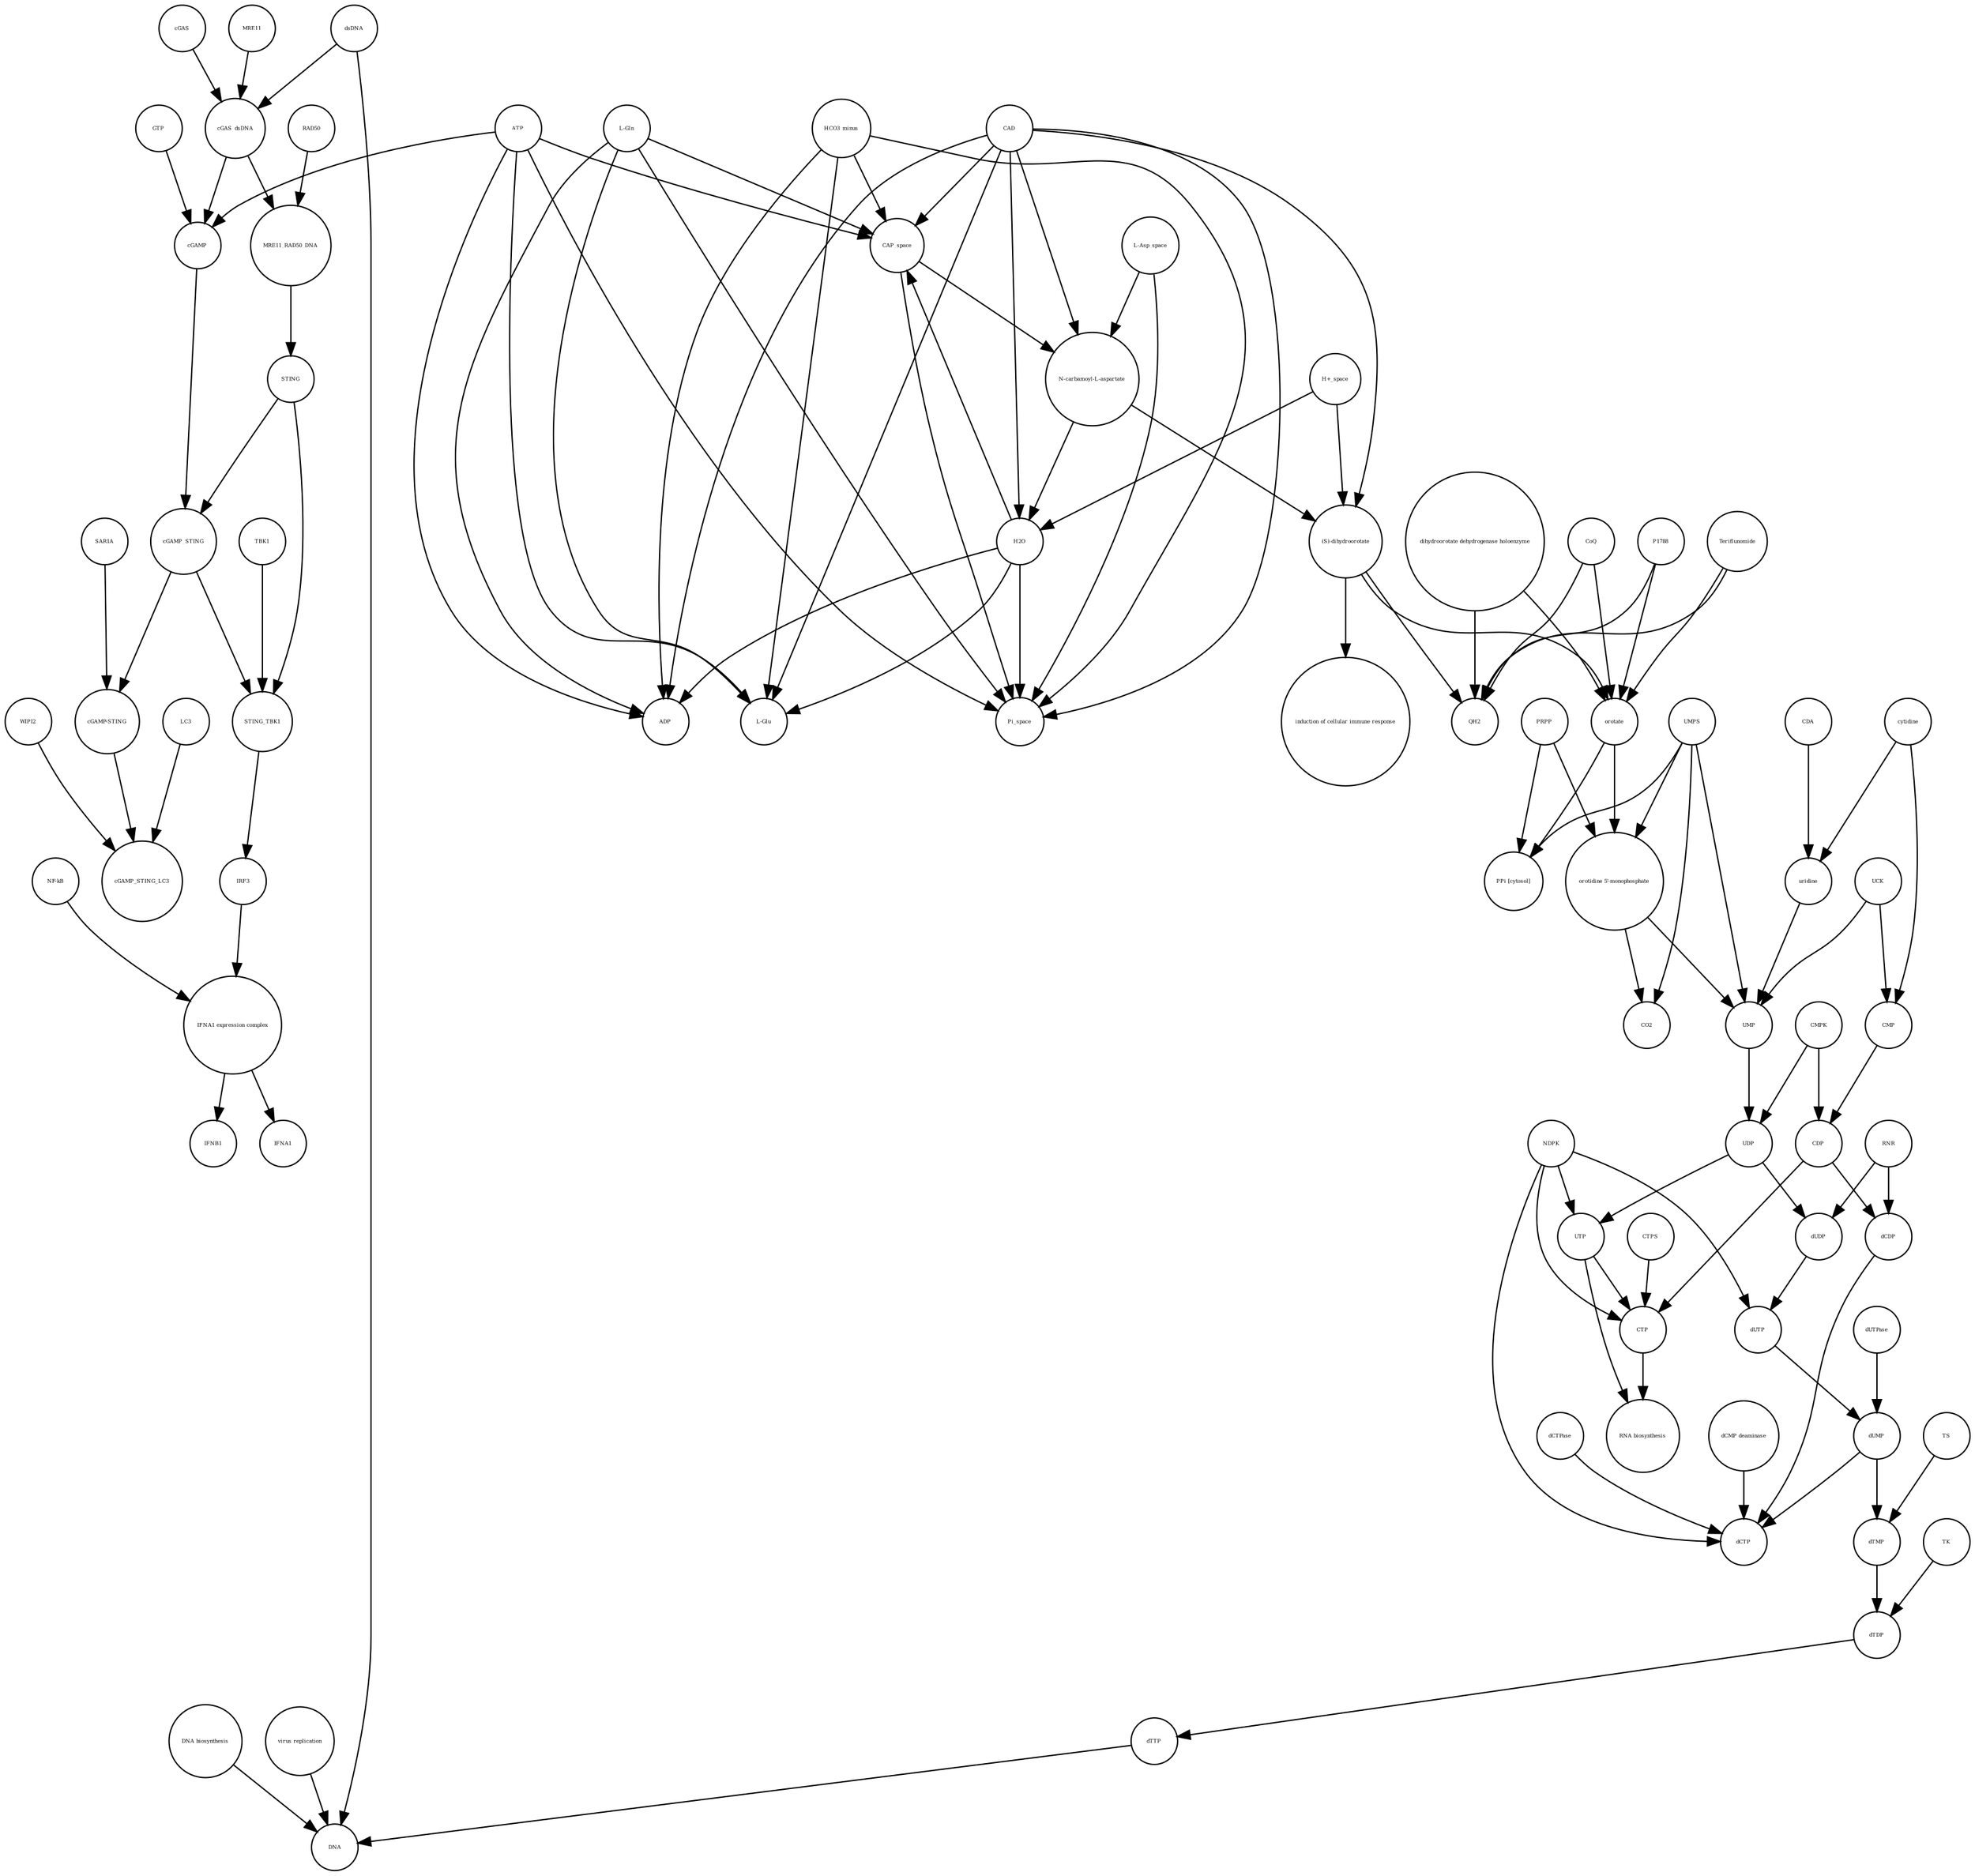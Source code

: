 strict digraph  {
UTP [annotation="", bipartite=0, cls="simple chemical", fontsize=4, label=UTP, shape=circle];
"RNA biosynthesis" [annotation="urn_miriam_obo.go_GO%3A0032774", bipartite=0, cls=phenotype, fontsize=4, label="RNA biosynthesis", shape=circle];
CTP [annotation="", bipartite=0, cls="simple chemical", fontsize=4, label=CTP, shape=circle];
"(S)-dihydroorotate" [annotation="", bipartite=0, cls="simple chemical", fontsize=4, label="(S)-dihydroorotate", shape=circle];
"induction of cellular immune response" [annotation="", bipartite=0, cls=phenotype, fontsize=4, label="induction of cellular immune response", shape=circle];
CAD [annotation="", bipartite=0, cls=macromolecule, fontsize=4, label=CAD, shape=circle];
ATP [annotation="", bipartite=0, cls="simple chemical", fontsize=4, label=ATP, shape=circle];
IFNA1 [annotation="", bipartite=0, cls="nucleic acid feature", fontsize=4, label=IFNA1, shape=circle];
cytidine [annotation="", bipartite=0, cls="simple chemical", fontsize=4, label=cytidine, shape=circle];
"dCMP deaminase" [annotation="", bipartite=0, cls=macromolecule, fontsize=4, label="dCMP deaminase", shape=circle];
STING_TBK1 [annotation="", bipartite=0, cls=complex, fontsize=4, label=STING_TBK1, shape=circle];
"IFNA1 expression complex" [annotation="", bipartite=0, cls=complex, fontsize=4, label="IFNA1 expression complex", shape=circle];
cGAMP_STING [annotation="", bipartite=0, cls=complex, fontsize=4, label=cGAMP_STING, shape=circle];
UCK [annotation="", bipartite=0, cls=macromolecule, fontsize=4, label=UCK, shape=circle];
CO2 [annotation="", bipartite=0, cls="simple chemical", fontsize=4, label=CO2, shape=circle];
dCDP [annotation="", bipartite=0, cls="simple chemical", fontsize=4, label=dCDP, shape=circle];
"orotidine 5'-monophosphate" [annotation="", bipartite=0, cls="simple chemical", fontsize=4, label="orotidine 5'-monophosphate", shape=circle];
CDP [annotation="", bipartite=0, cls="simple chemical", fontsize=4, label=CDP, shape=circle];
"DNA biosynthesis" [annotation="urn_miriam_obo.go_GO%3A0071897", bipartite=0, cls=phenotype, fontsize=4, label="DNA biosynthesis", shape=circle];
"L-Gln" [annotation="", bipartite=0, cls="simple chemical", fontsize=4, label="L-Gln", shape=circle];
"L-Glu" [annotation="", bipartite=0, cls="simple chemical", fontsize=4, label="L-Glu", shape=circle];
Pi_space [annotation="", bipartite=0, cls="simple chemical", fontsize=4, label=Pi_space, shape=circle];
"dihydroorotate dehydrogenase holoenzyme" [annotation="", bipartite=0, cls="simple chemical", fontsize=4, label="dihydroorotate dehydrogenase holoenzyme", shape=circle];
dUTP [annotation="", bipartite=0, cls="simple chemical", fontsize=4, label=dUTP, shape=circle];
LC3 [annotation="", bipartite=0, cls=macromolecule, fontsize=4, label=LC3, shape=circle];
dCTPase [annotation="", bipartite=0, cls=macromolecule, fontsize=4, label=dCTPase, shape=circle];
MRE11 [annotation="", bipartite=0, cls="macromolecule multimer", fontsize=4, label=MRE11, shape=circle];
RAD50 [annotation="", bipartite=0, cls="macromolecule multimer", fontsize=4, label=RAD50, shape=circle];
dUTPase [annotation="", bipartite=0, cls=macromolecule, fontsize=4, label=dUTPase, shape=circle];
dTDP [annotation="", bipartite=0, cls="simple chemical", fontsize=4, label=dTDP, shape=circle];
CDA [annotation="", bipartite=0, cls=macromolecule, fontsize=4, label=CDA, shape=circle];
HCO3_minus [annotation="", bipartite=0, cls="simple chemical", fontsize=4, label=HCO3_minus, shape=circle];
UDP [annotation="", bipartite=0, cls="simple chemical", fontsize=4, label=UDP, shape=circle];
cGAS_dsDNA [annotation="", bipartite=0, cls=complex, fontsize=4, label=cGAS_dsDNA, shape=circle];
CoQ [annotation="", bipartite=0, cls="simple chemical", fontsize=4, label=CoQ, shape=circle];
GTP [annotation="", bipartite=0, cls="simple chemical", fontsize=4, label=GTP, shape=circle];
IRF3 [annotation="", bipartite=0, cls="macromolecule multimer", fontsize=4, label=IRF3, shape=circle];
dTTP [annotation="", bipartite=0, cls="simple chemical", fontsize=4, label=dTTP, shape=circle];
dTMP [annotation="", bipartite=0, cls="simple chemical", fontsize=4, label=dTMP, shape=circle];
dCTP [annotation="", bipartite=0, cls="simple chemical", fontsize=4, label=dCTP, shape=circle];
UMP [annotation="", bipartite=0, cls="simple chemical", fontsize=4, label=UMP, shape=circle];
"L-Asp_space" [annotation="", bipartite=0, cls="simple chemical", fontsize=4, label="L-Asp_space", shape=circle];
dUDP [annotation="", bipartite=0, cls="simple chemical", fontsize=4, label=dUDP, shape=circle];
uridine [annotation="", bipartite=0, cls="simple chemical", fontsize=4, label=uridine, shape=circle];
CMPK [annotation="", bipartite=0, cls=macromolecule, fontsize=4, label=CMPK, shape=circle];
orotate [annotation="", bipartite=0, cls="simple chemical", fontsize=4, label=orotate, shape=circle];
"virus replication" [annotation="", bipartite=0, cls=phenotype, fontsize=4, label="virus replication", shape=circle];
STING [annotation="", bipartite=0, cls="macromolecule multimer", fontsize=4, label=STING, shape=circle];
"NF-kB" [annotation="", bipartite=0, cls=complex, fontsize=4, label="NF-kB", shape=circle];
MRE11_RAD50_DNA [annotation="", bipartite=0, cls=complex, fontsize=4, label=MRE11_RAD50_DNA, shape=circle];
ADP [annotation="", bipartite=0, cls="simple chemical", fontsize=4, label=ADP, shape=circle];
DNA [annotation="", bipartite=0, cls="nucleic acid feature", fontsize=4, label=DNA, shape=circle];
dUMP [annotation="", bipartite=0, cls="simple chemical", fontsize=4, label=dUMP, shape=circle];
cGAS [annotation="", bipartite=0, cls=macromolecule, fontsize=4, label=cGAS, shape=circle];
"H+_space" [annotation="", bipartite=0, cls="simple chemical", fontsize=4, label="H+_space", shape=circle];
P1788 [annotation="", bipartite=0, cls="simple chemical", fontsize=4, label=P1788, shape=circle];
WIPI2 [annotation="", bipartite=0, cls=macromolecule, fontsize=4, label=WIPI2, shape=circle];
Teriflunomide [annotation="", bipartite=0, cls="simple chemical", fontsize=4, label=Teriflunomide, shape=circle];
PRPP [annotation="", bipartite=0, cls="simple chemical", fontsize=4, label=PRPP, shape=circle];
IFNB1 [annotation="", bipartite=0, cls="nucleic acid feature", fontsize=4, label=IFNB1, shape=circle];
TS [annotation="", bipartite=0, cls=macromolecule, fontsize=4, label=TS, shape=circle];
"cGAMP-STING" [annotation="", bipartite=0, cls=complex, fontsize=4, label="cGAMP-STING", shape=circle];
UMPS [annotation="", bipartite=0, cls="macromolecule multimer", fontsize=4, label=UMPS, shape=circle];
SAR1A [annotation="", bipartite=0, cls=macromolecule, fontsize=4, label=SAR1A, shape=circle];
cGAMP [annotation="", bipartite=0, cls="simple chemical", fontsize=4, label=cGAMP, shape=circle];
NDPK [annotation="", bipartite=0, cls=macromolecule, fontsize=4, label=NDPK, shape=circle];
TK [annotation="", bipartite=0, cls=macromolecule, fontsize=4, label=TK, shape=circle];
CTPS [annotation="", bipartite=0, cls=macromolecule, fontsize=4, label=CTPS, shape=circle];
CMP [annotation="", bipartite=0, cls="simple chemical", fontsize=4, label=CMP, shape=circle];
RNR [annotation="", bipartite=0, cls=macromolecule, fontsize=4, label=RNR, shape=circle];
H2O [annotation="", bipartite=0, cls="simple chemical", fontsize=4, label=H2O, shape=circle];
"N-carbamoyl-L-aspartate" [annotation="", bipartite=0, cls="simple chemical", fontsize=4, label="N-carbamoyl-L-aspartate", shape=circle];
QH2 [annotation="", bipartite=0, cls="simple chemical", fontsize=4, label=QH2, shape=circle];
"PPi [cytosol]" [annotation="", bipartite=0, cls="simple chemical", fontsize=4, label="PPi [cytosol]", shape=circle];
dsDNA [annotation="", bipartite=0, cls="simple chemical", fontsize=4, label=dsDNA, shape=circle];
TBK1 [annotation="", bipartite=0, cls=macromolecule, fontsize=4, label=TBK1, shape=circle];
CAP_space [annotation="", bipartite=0, cls="simple chemical", fontsize=4, label=CAP_space, shape=circle];
cGAMP_STING_LC3 [annotation="", bipartite=0, cls=complex, fontsize=4, label=cGAMP_STING_LC3, shape=circle];
UTP -> "RNA biosynthesis"  [annotation="", interaction_type="necessary stimulation"];
UTP -> CTP  [annotation="", interaction_type=production];
CTP -> "RNA biosynthesis"  [annotation="", interaction_type="necessary stimulation"];
"(S)-dihydroorotate" -> "induction of cellular immune response"  [annotation="", interaction_type="necessary stimulation"];
"(S)-dihydroorotate" -> QH2  [annotation="", interaction_type=production];
"(S)-dihydroorotate" -> orotate  [annotation="", interaction_type=production];
CAD -> "N-carbamoyl-L-aspartate"  [annotation=urn_miriam_reactome_REACT_1698, interaction_type=catalysis];
CAD -> Pi_space  [annotation=urn_miriam_reactome_REACT_1698, interaction_type=catalysis];
CAD -> "(S)-dihydroorotate"  [annotation=urn_miriam_reactome_REACT_1698, interaction_type=catalysis];
CAD -> H2O  [annotation=urn_miriam_reactome_REACT_1698, interaction_type=catalysis];
CAD -> ADP  [annotation=urn_miriam_reactome_REACT_1698, interaction_type=catalysis];
CAD -> "L-Glu"  [annotation=urn_miriam_reactome_REACT_1698, interaction_type=catalysis];
CAD -> CAP_space  [annotation=urn_miriam_reactome_REACT_1698, interaction_type=catalysis];
ATP -> cGAMP  [annotation="", interaction_type=production];
ATP -> ADP  [annotation="", interaction_type=production];
ATP -> "L-Glu"  [annotation="", interaction_type=production];
ATP -> Pi_space  [annotation="", interaction_type=production];
ATP -> CAP_space  [annotation="", interaction_type=production];
cytidine -> CMP  [annotation="", interaction_type=production];
cytidine -> uridine  [annotation="", interaction_type=production];
"dCMP deaminase" -> dCTP  [annotation="", interaction_type=catalysis];
STING_TBK1 -> IRF3  [annotation="", interaction_type=catalysis];
"IFNA1 expression complex" -> IFNB1  [annotation="", interaction_type=stimulation];
"IFNA1 expression complex" -> IFNA1  [annotation="", interaction_type=stimulation];
cGAMP_STING -> STING_TBK1  [annotation="", interaction_type=production];
cGAMP_STING -> "cGAMP-STING"  [annotation="", interaction_type=production];
UCK -> CMP  [annotation="", interaction_type=catalysis];
UCK -> UMP  [annotation="", interaction_type=catalysis];
dCDP -> dCTP  [annotation="", interaction_type=production];
"orotidine 5'-monophosphate" -> UMP  [annotation="", interaction_type=production];
"orotidine 5'-monophosphate" -> CO2  [annotation="", interaction_type=production];
CDP -> CTP  [annotation="", interaction_type=production];
CDP -> dCDP  [annotation="", interaction_type=production];
"DNA biosynthesis" -> DNA  [annotation="", interaction_type=catalysis];
"L-Gln" -> ADP  [annotation="", interaction_type=production];
"L-Gln" -> Pi_space  [annotation="", interaction_type=production];
"L-Gln" -> CAP_space  [annotation="", interaction_type=production];
"L-Gln" -> "L-Glu"  [annotation="", interaction_type=production];
"dihydroorotate dehydrogenase holoenzyme" -> QH2  [annotation=urn_miriam_reactome_REACT_1698, interaction_type=catalysis];
"dihydroorotate dehydrogenase holoenzyme" -> orotate  [annotation=urn_miriam_reactome_REACT_1698, interaction_type=catalysis];
dUTP -> dUMP  [annotation="", interaction_type=production];
LC3 -> cGAMP_STING_LC3  [annotation="", interaction_type=production];
dCTPase -> dCTP  [annotation="", interaction_type=catalysis];
MRE11 -> cGAS_dsDNA  [annotation="", interaction_type=production];
RAD50 -> MRE11_RAD50_DNA  [annotation="", interaction_type=production];
dUTPase -> dUMP  [annotation="", interaction_type=catalysis];
dTDP -> dTTP  [annotation="", interaction_type=production];
CDA -> uridine  [annotation="", interaction_type=catalysis];
HCO3_minus -> ADP  [annotation="", interaction_type=production];
HCO3_minus -> Pi_space  [annotation="", interaction_type=production];
HCO3_minus -> CAP_space  [annotation="", interaction_type=production];
HCO3_minus -> "L-Glu"  [annotation="", interaction_type=production];
UDP -> dUDP  [annotation="", interaction_type=production];
UDP -> UTP  [annotation="", interaction_type=production];
cGAS_dsDNA -> MRE11_RAD50_DNA  [annotation="", interaction_type=production];
cGAS_dsDNA -> cGAMP  [annotation="", interaction_type=catalysis];
CoQ -> QH2  [annotation="", interaction_type=production];
CoQ -> orotate  [annotation="", interaction_type=production];
GTP -> cGAMP  [annotation="", interaction_type=production];
IRF3 -> "IFNA1 expression complex"  [annotation="", interaction_type=production];
dTTP -> DNA  [annotation="", interaction_type=production];
dTMP -> dTDP  [annotation="", interaction_type=production];
UMP -> UDP  [annotation="", interaction_type=production];
"L-Asp_space" -> "N-carbamoyl-L-aspartate"  [annotation="", interaction_type=production];
"L-Asp_space" -> Pi_space  [annotation="", interaction_type=production];
dUDP -> dUTP  [annotation="", interaction_type=production];
uridine -> UMP  [annotation="", interaction_type=production];
CMPK -> UDP  [annotation="", interaction_type=catalysis];
CMPK -> CDP  [annotation="", interaction_type=catalysis];
orotate -> "PPi [cytosol]"  [annotation="", interaction_type=production];
orotate -> "orotidine 5'-monophosphate"  [annotation="", interaction_type=production];
"virus replication" -> DNA  [annotation="", interaction_type=inhibition];
STING -> cGAMP_STING  [annotation="", interaction_type=production];
STING -> STING_TBK1  [annotation="", interaction_type=production];
"NF-kB" -> "IFNA1 expression complex"  [annotation="", interaction_type=production];
MRE11_RAD50_DNA -> STING  [annotation="", interaction_type=catalysis];
dUMP -> dTMP  [annotation="", interaction_type=production];
dUMP -> dCTP  [annotation="", interaction_type=production];
cGAS -> cGAS_dsDNA  [annotation="", interaction_type=production];
"H+_space" -> H2O  [annotation="", interaction_type=production];
"H+_space" -> "(S)-dihydroorotate"  [annotation="", interaction_type=production];
P1788 -> QH2  [annotation=urn_miriam_reactome_REACT_1698, interaction_type=inhibition];
P1788 -> orotate  [annotation=urn_miriam_reactome_REACT_1698, interaction_type=inhibition];
WIPI2 -> cGAMP_STING_LC3  [annotation="", interaction_type=catalysis];
Teriflunomide -> QH2  [annotation=urn_miriam_reactome_REACT_1698, interaction_type=inhibition];
Teriflunomide -> orotate  [annotation=urn_miriam_reactome_REACT_1698, interaction_type=inhibition];
PRPP -> "PPi [cytosol]"  [annotation="", interaction_type=production];
PRPP -> "orotidine 5'-monophosphate"  [annotation="", interaction_type=production];
TS -> dTMP  [annotation="", interaction_type=catalysis];
"cGAMP-STING" -> cGAMP_STING_LC3  [annotation="", interaction_type=production];
UMPS -> UMP  [annotation=urn_miriam_reactome_REACT_1698, interaction_type=catalysis];
UMPS -> CO2  [annotation=urn_miriam_reactome_REACT_1698, interaction_type=catalysis];
UMPS -> "PPi [cytosol]"  [annotation=urn_miriam_reactome_REACT_1698, interaction_type=catalysis];
UMPS -> "orotidine 5'-monophosphate"  [annotation=urn_miriam_reactome_REACT_1698, interaction_type=catalysis];
SAR1A -> "cGAMP-STING"  [annotation="", interaction_type=catalysis];
cGAMP -> cGAMP_STING  [annotation="", interaction_type=production];
NDPK -> CTP  [annotation="", interaction_type=catalysis];
NDPK -> dUTP  [annotation="", interaction_type=catalysis];
NDPK -> dCTP  [annotation="", interaction_type=catalysis];
NDPK -> UTP  [annotation="", interaction_type=catalysis];
TK -> dTDP  [annotation="", interaction_type=catalysis];
CTPS -> CTP  [annotation="", interaction_type=catalysis];
CMP -> CDP  [annotation="", interaction_type=production];
RNR -> dCDP  [annotation="", interaction_type=catalysis];
RNR -> dUDP  [annotation="", interaction_type=catalysis];
H2O -> ADP  [annotation="", interaction_type=production];
H2O -> Pi_space  [annotation="", interaction_type=production];
H2O -> CAP_space  [annotation="", interaction_type=production];
H2O -> "L-Glu"  [annotation="", interaction_type=production];
"N-carbamoyl-L-aspartate" -> H2O  [annotation="", interaction_type=production];
"N-carbamoyl-L-aspartate" -> "(S)-dihydroorotate"  [annotation="", interaction_type=production];
dsDNA -> cGAS_dsDNA  [annotation="", interaction_type=production];
dsDNA -> DNA  [annotation="", interaction_type=production];
TBK1 -> STING_TBK1  [annotation="", interaction_type=production];
CAP_space -> "N-carbamoyl-L-aspartate"  [annotation="", interaction_type=production];
CAP_space -> Pi_space  [annotation="", interaction_type=production];
}
